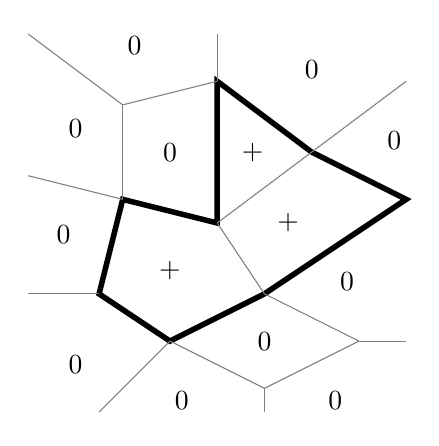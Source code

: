 % created by hand
\begin{tikzpicture}[scale=0.3]
  % the free boundary
  \draw[line width=2.0pt] (6,3) -- (3,5) -- (4,9) -- (8,8) -- (8,14) -- (12,11) -- (16,9) -- (10,5) -- cycle;
  % exterior cell boundaries
  \draw[gray] (3,0) -- (6,3);
  \draw[gray] (0,5) -- (3,5);
  \draw[gray] (0,10) -- (4,9);
  \draw[gray] (0,16) -- (4,13);
  \draw[gray] (4,13) -- (4,9);
  \draw[gray] (4,13) -- (8,14);
  \draw[gray] (8,14) -- (8,16);
  \draw[gray] (12,11) -- (16,14);
  \draw[gray] (10,5) -- (14,3);
  \draw[gray] (10,1) -- (14,3);
  \draw[gray] (14,3) -- (16,3);
  \draw[gray] (6,3) -- (10,1);
  \draw[gray] (10,0) -- (10,1);
  % interior cell boundaries
  \draw[gray] (10,5) -- (8,8);
  \draw[gray] (8,8) -- (12,11);
  % label cells with positive thickness
  \draw (6,6) node {$+$};
  \draw (11,8) node {$+$};
  \draw (9.5,11) node {$+$};
  % label cells with zero thickness
  \draw (2,2) node {$0$};
  \draw (1.5,7.5) node {$0$};
  \draw (2,12) node {$0$};
  \draw (4.5,15.5) node {$0$};
  \draw (6,11) node {$0$};
  \draw (12,14.5) node {$0$};
  \draw (15.5,11.5) node {$0$};
  \draw (13.5,5.5) node {$0$};
  \draw (13,0.5) node {$0$};
  \draw (6.5,0.5) node {$0$};
  \draw (10,3) node {$0$};

  %\draw[gray,very thin] (-0.5,0.0) -- (-0.854,0.353);
  %\filldraw (1.0,0.0) circle (1.0pt);
\end{tikzpicture}
